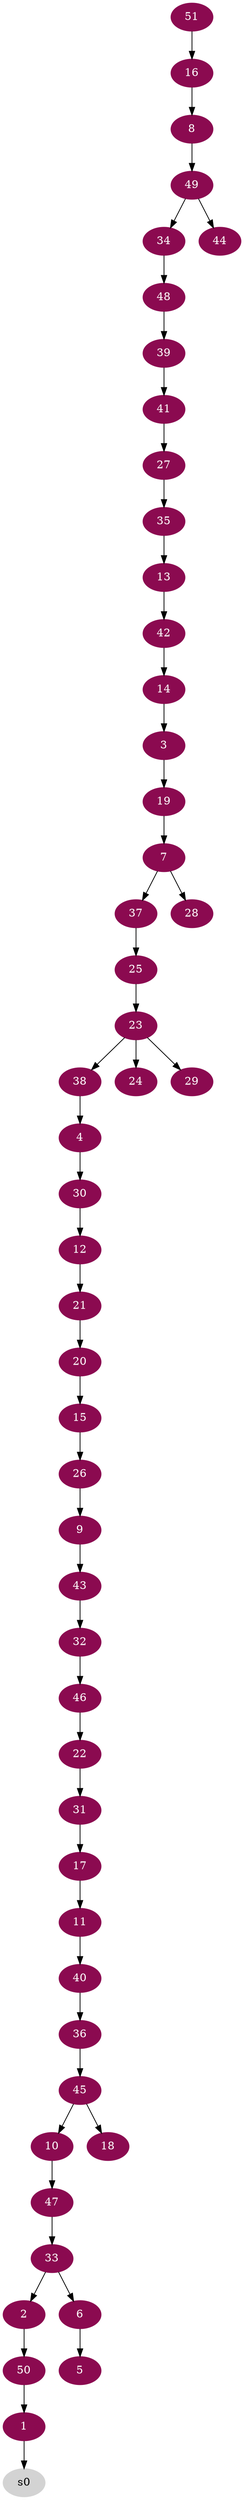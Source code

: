 digraph G {
node [color=deeppink4, style=filled, fontcolor=white];
50 -> 1;
33 -> 2;
14 -> 3;
38 -> 4;
6 -> 5;
33 -> 6;
19 -> 7;
16 -> 8;
26 -> 9;
45 -> 10;
17 -> 11;
30 -> 12;
35 -> 13;
42 -> 14;
20 -> 15;
51 -> 16;
31 -> 17;
45 -> 18;
3 -> 19;
21 -> 20;
12 -> 21;
46 -> 22;
25 -> 23;
23 -> 24;
37 -> 25;
15 -> 26;
41 -> 27;
7 -> 28;
23 -> 29;
4 -> 30;
22 -> 31;
43 -> 32;
47 -> 33;
49 -> 34;
27 -> 35;
40 -> 36;
7 -> 37;
23 -> 38;
48 -> 39;
11 -> 40;
39 -> 41;
13 -> 42;
9 -> 43;
49 -> 44;
36 -> 45;
32 -> 46;
10 -> 47;
34 -> 48;
8 -> 49;
2 -> 50;
node [color=lightgrey, style=filled, fontcolor=black];
1 -> s0;
}
